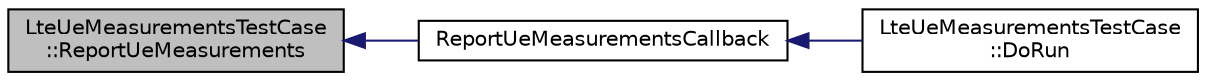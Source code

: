 digraph "LteUeMeasurementsTestCase::ReportUeMeasurements"
{
  edge [fontname="Helvetica",fontsize="10",labelfontname="Helvetica",labelfontsize="10"];
  node [fontname="Helvetica",fontsize="10",shape=record];
  rankdir="LR";
  Node1 [label="LteUeMeasurementsTestCase\l::ReportUeMeasurements",height=0.2,width=0.4,color="black", fillcolor="grey75", style="filled", fontcolor="black"];
  Node1 -> Node2 [dir="back",color="midnightblue",fontsize="10",style="solid"];
  Node2 [label="ReportUeMeasurementsCallback",height=0.2,width=0.4,color="black", fillcolor="white", style="filled",URL="$d6/dce/lte-test-ue-measurements_8cc.html#a47cd94bfad5174d824825900b4dc62c9"];
  Node2 -> Node3 [dir="back",color="midnightblue",fontsize="10",style="solid"];
  Node3 [label="LteUeMeasurementsTestCase\l::DoRun",height=0.2,width=0.4,color="black", fillcolor="white", style="filled",URL="$da/d83/classLteUeMeasurementsTestCase.html#a6ead76e605e0d03f6e9ea74b6bf608aa",tooltip="Implementation to actually run this TestCase. "];
}
